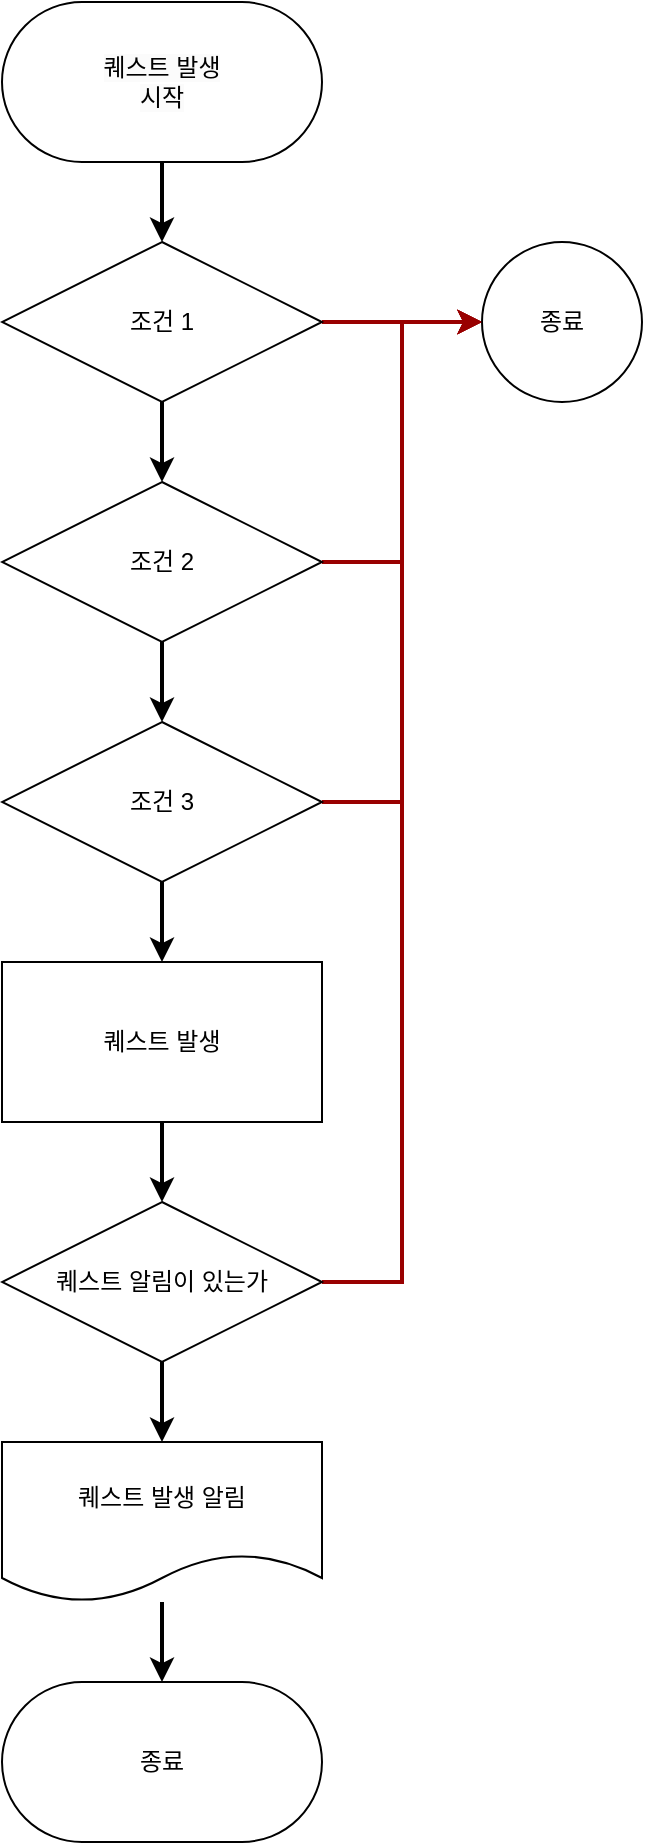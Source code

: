 <mxfile version="22.1.16" type="device">
  <diagram name="페이지-1" id="TiZozNrTah6lVcD5nQg1">
    <mxGraphModel dx="1434" dy="710" grid="1" gridSize="10" guides="1" tooltips="1" connect="1" arrows="1" fold="1" page="1" pageScale="1" pageWidth="827" pageHeight="1169" math="0" shadow="0">
      <root>
        <mxCell id="0" />
        <mxCell id="1" parent="0" />
        <mxCell id="jo6F3lM3xsj1Q-dvbQrg-7" style="edgeStyle=orthogonalEdgeStyle;rounded=0;orthogonalLoop=1;jettySize=auto;html=1;exitX=0.5;exitY=1;exitDx=0;exitDy=0;entryX=0.5;entryY=0;entryDx=0;entryDy=0;strokeWidth=2;" edge="1" parent="1" source="jo6F3lM3xsj1Q-dvbQrg-2" target="jo6F3lM3xsj1Q-dvbQrg-3">
          <mxGeometry relative="1" as="geometry" />
        </mxCell>
        <mxCell id="jo6F3lM3xsj1Q-dvbQrg-2" value="&lt;span style=&quot;color: rgb(0, 0, 0); font-family: Helvetica; font-size: 12px; font-style: normal; font-variant-ligatures: normal; font-variant-caps: normal; font-weight: 400; letter-spacing: normal; orphans: 2; text-align: center; text-indent: 0px; text-transform: none; widows: 2; word-spacing: 0px; -webkit-text-stroke-width: 0px; background-color: rgb(251, 251, 251); text-decoration-thickness: initial; text-decoration-style: initial; text-decoration-color: initial; float: none; display: inline !important;&quot;&gt;퀘스트 발생&lt;/span&gt;&lt;br style=&quot;border-color: var(--border-color); color: rgb(0, 0, 0); font-family: Helvetica; font-size: 12px; font-style: normal; font-variant-ligatures: normal; font-variant-caps: normal; font-weight: 400; letter-spacing: normal; orphans: 2; text-align: center; text-indent: 0px; text-transform: none; widows: 2; word-spacing: 0px; -webkit-text-stroke-width: 0px; background-color: rgb(251, 251, 251); text-decoration-thickness: initial; text-decoration-style: initial; text-decoration-color: initial;&quot;&gt;&lt;span style=&quot;color: rgb(0, 0, 0); font-family: Helvetica; font-size: 12px; font-style: normal; font-variant-ligatures: normal; font-variant-caps: normal; font-weight: 400; letter-spacing: normal; orphans: 2; text-align: center; text-indent: 0px; text-transform: none; widows: 2; word-spacing: 0px; -webkit-text-stroke-width: 0px; background-color: rgb(251, 251, 251); text-decoration-thickness: initial; text-decoration-style: initial; text-decoration-color: initial; float: none; display: inline !important;&quot;&gt;시작&lt;/span&gt;" style="rounded=1;whiteSpace=wrap;html=1;arcSize=50;" vertex="1" parent="1">
          <mxGeometry x="40" y="40" width="160" height="80" as="geometry" />
        </mxCell>
        <mxCell id="jo6F3lM3xsj1Q-dvbQrg-8" style="edgeStyle=orthogonalEdgeStyle;rounded=0;orthogonalLoop=1;jettySize=auto;html=1;exitX=0.5;exitY=1;exitDx=0;exitDy=0;strokeWidth=2;" edge="1" parent="1" source="jo6F3lM3xsj1Q-dvbQrg-3" target="jo6F3lM3xsj1Q-dvbQrg-4">
          <mxGeometry relative="1" as="geometry" />
        </mxCell>
        <mxCell id="jo6F3lM3xsj1Q-dvbQrg-10" style="edgeStyle=orthogonalEdgeStyle;rounded=0;orthogonalLoop=1;jettySize=auto;html=1;exitX=1;exitY=0.5;exitDx=0;exitDy=0;entryX=0;entryY=0.5;entryDx=0;entryDy=0;strokeColor=#990000;strokeWidth=2;" edge="1" parent="1" source="jo6F3lM3xsj1Q-dvbQrg-3" target="jo6F3lM3xsj1Q-dvbQrg-6">
          <mxGeometry relative="1" as="geometry" />
        </mxCell>
        <mxCell id="jo6F3lM3xsj1Q-dvbQrg-3" value="조건 1" style="rhombus;whiteSpace=wrap;html=1;" vertex="1" parent="1">
          <mxGeometry x="40" y="160" width="160" height="80" as="geometry" />
        </mxCell>
        <mxCell id="jo6F3lM3xsj1Q-dvbQrg-9" style="edgeStyle=orthogonalEdgeStyle;rounded=0;orthogonalLoop=1;jettySize=auto;html=1;exitX=0.5;exitY=1;exitDx=0;exitDy=0;strokeWidth=2;" edge="1" parent="1" source="jo6F3lM3xsj1Q-dvbQrg-4" target="jo6F3lM3xsj1Q-dvbQrg-5">
          <mxGeometry relative="1" as="geometry" />
        </mxCell>
        <mxCell id="jo6F3lM3xsj1Q-dvbQrg-11" style="edgeStyle=orthogonalEdgeStyle;rounded=0;orthogonalLoop=1;jettySize=auto;html=1;exitX=1;exitY=0.5;exitDx=0;exitDy=0;entryX=0;entryY=0.5;entryDx=0;entryDy=0;strokeColor=#990000;strokeWidth=2;" edge="1" parent="1" source="jo6F3lM3xsj1Q-dvbQrg-4" target="jo6F3lM3xsj1Q-dvbQrg-6">
          <mxGeometry relative="1" as="geometry" />
        </mxCell>
        <mxCell id="jo6F3lM3xsj1Q-dvbQrg-4" value="조건 2" style="rhombus;whiteSpace=wrap;html=1;" vertex="1" parent="1">
          <mxGeometry x="40" y="280" width="160" height="80" as="geometry" />
        </mxCell>
        <mxCell id="jo6F3lM3xsj1Q-dvbQrg-12" style="edgeStyle=orthogonalEdgeStyle;rounded=0;orthogonalLoop=1;jettySize=auto;html=1;exitX=1;exitY=0.5;exitDx=0;exitDy=0;entryX=0;entryY=0.5;entryDx=0;entryDy=0;strokeColor=#990000;strokeWidth=2;" edge="1" parent="1" source="jo6F3lM3xsj1Q-dvbQrg-5" target="jo6F3lM3xsj1Q-dvbQrg-6">
          <mxGeometry relative="1" as="geometry" />
        </mxCell>
        <mxCell id="jo6F3lM3xsj1Q-dvbQrg-16" style="edgeStyle=orthogonalEdgeStyle;rounded=0;orthogonalLoop=1;jettySize=auto;html=1;exitX=0.5;exitY=1;exitDx=0;exitDy=0;entryX=0.5;entryY=0;entryDx=0;entryDy=0;strokeWidth=2;" edge="1" parent="1" source="jo6F3lM3xsj1Q-dvbQrg-5" target="jo6F3lM3xsj1Q-dvbQrg-13">
          <mxGeometry relative="1" as="geometry" />
        </mxCell>
        <mxCell id="jo6F3lM3xsj1Q-dvbQrg-5" value="조건 3" style="rhombus;whiteSpace=wrap;html=1;" vertex="1" parent="1">
          <mxGeometry x="40" y="400" width="160" height="80" as="geometry" />
        </mxCell>
        <mxCell id="jo6F3lM3xsj1Q-dvbQrg-6" value="종료" style="ellipse;whiteSpace=wrap;html=1;" vertex="1" parent="1">
          <mxGeometry x="280" y="160" width="80" height="80" as="geometry" />
        </mxCell>
        <mxCell id="jo6F3lM3xsj1Q-dvbQrg-17" style="edgeStyle=orthogonalEdgeStyle;rounded=0;orthogonalLoop=1;jettySize=auto;html=1;exitX=0.5;exitY=1;exitDx=0;exitDy=0;strokeWidth=2;" edge="1" parent="1" source="jo6F3lM3xsj1Q-dvbQrg-13" target="jo6F3lM3xsj1Q-dvbQrg-15">
          <mxGeometry relative="1" as="geometry" />
        </mxCell>
        <mxCell id="jo6F3lM3xsj1Q-dvbQrg-13" value="퀘스트 발생" style="whiteSpace=wrap;html=1;" vertex="1" parent="1">
          <mxGeometry x="40" y="520" width="160" height="80" as="geometry" />
        </mxCell>
        <mxCell id="jo6F3lM3xsj1Q-dvbQrg-20" value="" style="edgeStyle=orthogonalEdgeStyle;rounded=0;orthogonalLoop=1;jettySize=auto;html=1;entryX=0.5;entryY=0;entryDx=0;entryDy=0;strokeWidth=2;" edge="1" parent="1" source="jo6F3lM3xsj1Q-dvbQrg-14" target="jo6F3lM3xsj1Q-dvbQrg-19">
          <mxGeometry relative="1" as="geometry" />
        </mxCell>
        <mxCell id="jo6F3lM3xsj1Q-dvbQrg-14" value="퀘스트 발생 알림" style="shape=document;whiteSpace=wrap;html=1;boundedLbl=1;" vertex="1" parent="1">
          <mxGeometry x="40" y="760" width="160" height="80" as="geometry" />
        </mxCell>
        <mxCell id="jo6F3lM3xsj1Q-dvbQrg-18" style="edgeStyle=orthogonalEdgeStyle;rounded=0;orthogonalLoop=1;jettySize=auto;html=1;exitX=0.5;exitY=1;exitDx=0;exitDy=0;strokeWidth=2;" edge="1" parent="1" source="jo6F3lM3xsj1Q-dvbQrg-15" target="jo6F3lM3xsj1Q-dvbQrg-14">
          <mxGeometry relative="1" as="geometry" />
        </mxCell>
        <mxCell id="jo6F3lM3xsj1Q-dvbQrg-21" style="edgeStyle=orthogonalEdgeStyle;rounded=0;orthogonalLoop=1;jettySize=auto;html=1;exitX=1;exitY=0.5;exitDx=0;exitDy=0;entryX=0;entryY=0.5;entryDx=0;entryDy=0;strokeWidth=2;strokeColor=#990000;" edge="1" parent="1" source="jo6F3lM3xsj1Q-dvbQrg-15" target="jo6F3lM3xsj1Q-dvbQrg-6">
          <mxGeometry relative="1" as="geometry" />
        </mxCell>
        <mxCell id="jo6F3lM3xsj1Q-dvbQrg-15" value="퀘스트 알림이 있는가" style="rhombus;whiteSpace=wrap;html=1;" vertex="1" parent="1">
          <mxGeometry x="40" y="640" width="160" height="80" as="geometry" />
        </mxCell>
        <mxCell id="jo6F3lM3xsj1Q-dvbQrg-19" value="종료" style="rounded=1;whiteSpace=wrap;html=1;arcSize=50;" vertex="1" parent="1">
          <mxGeometry x="40" y="880" width="160" height="80" as="geometry" />
        </mxCell>
      </root>
    </mxGraphModel>
  </diagram>
</mxfile>
